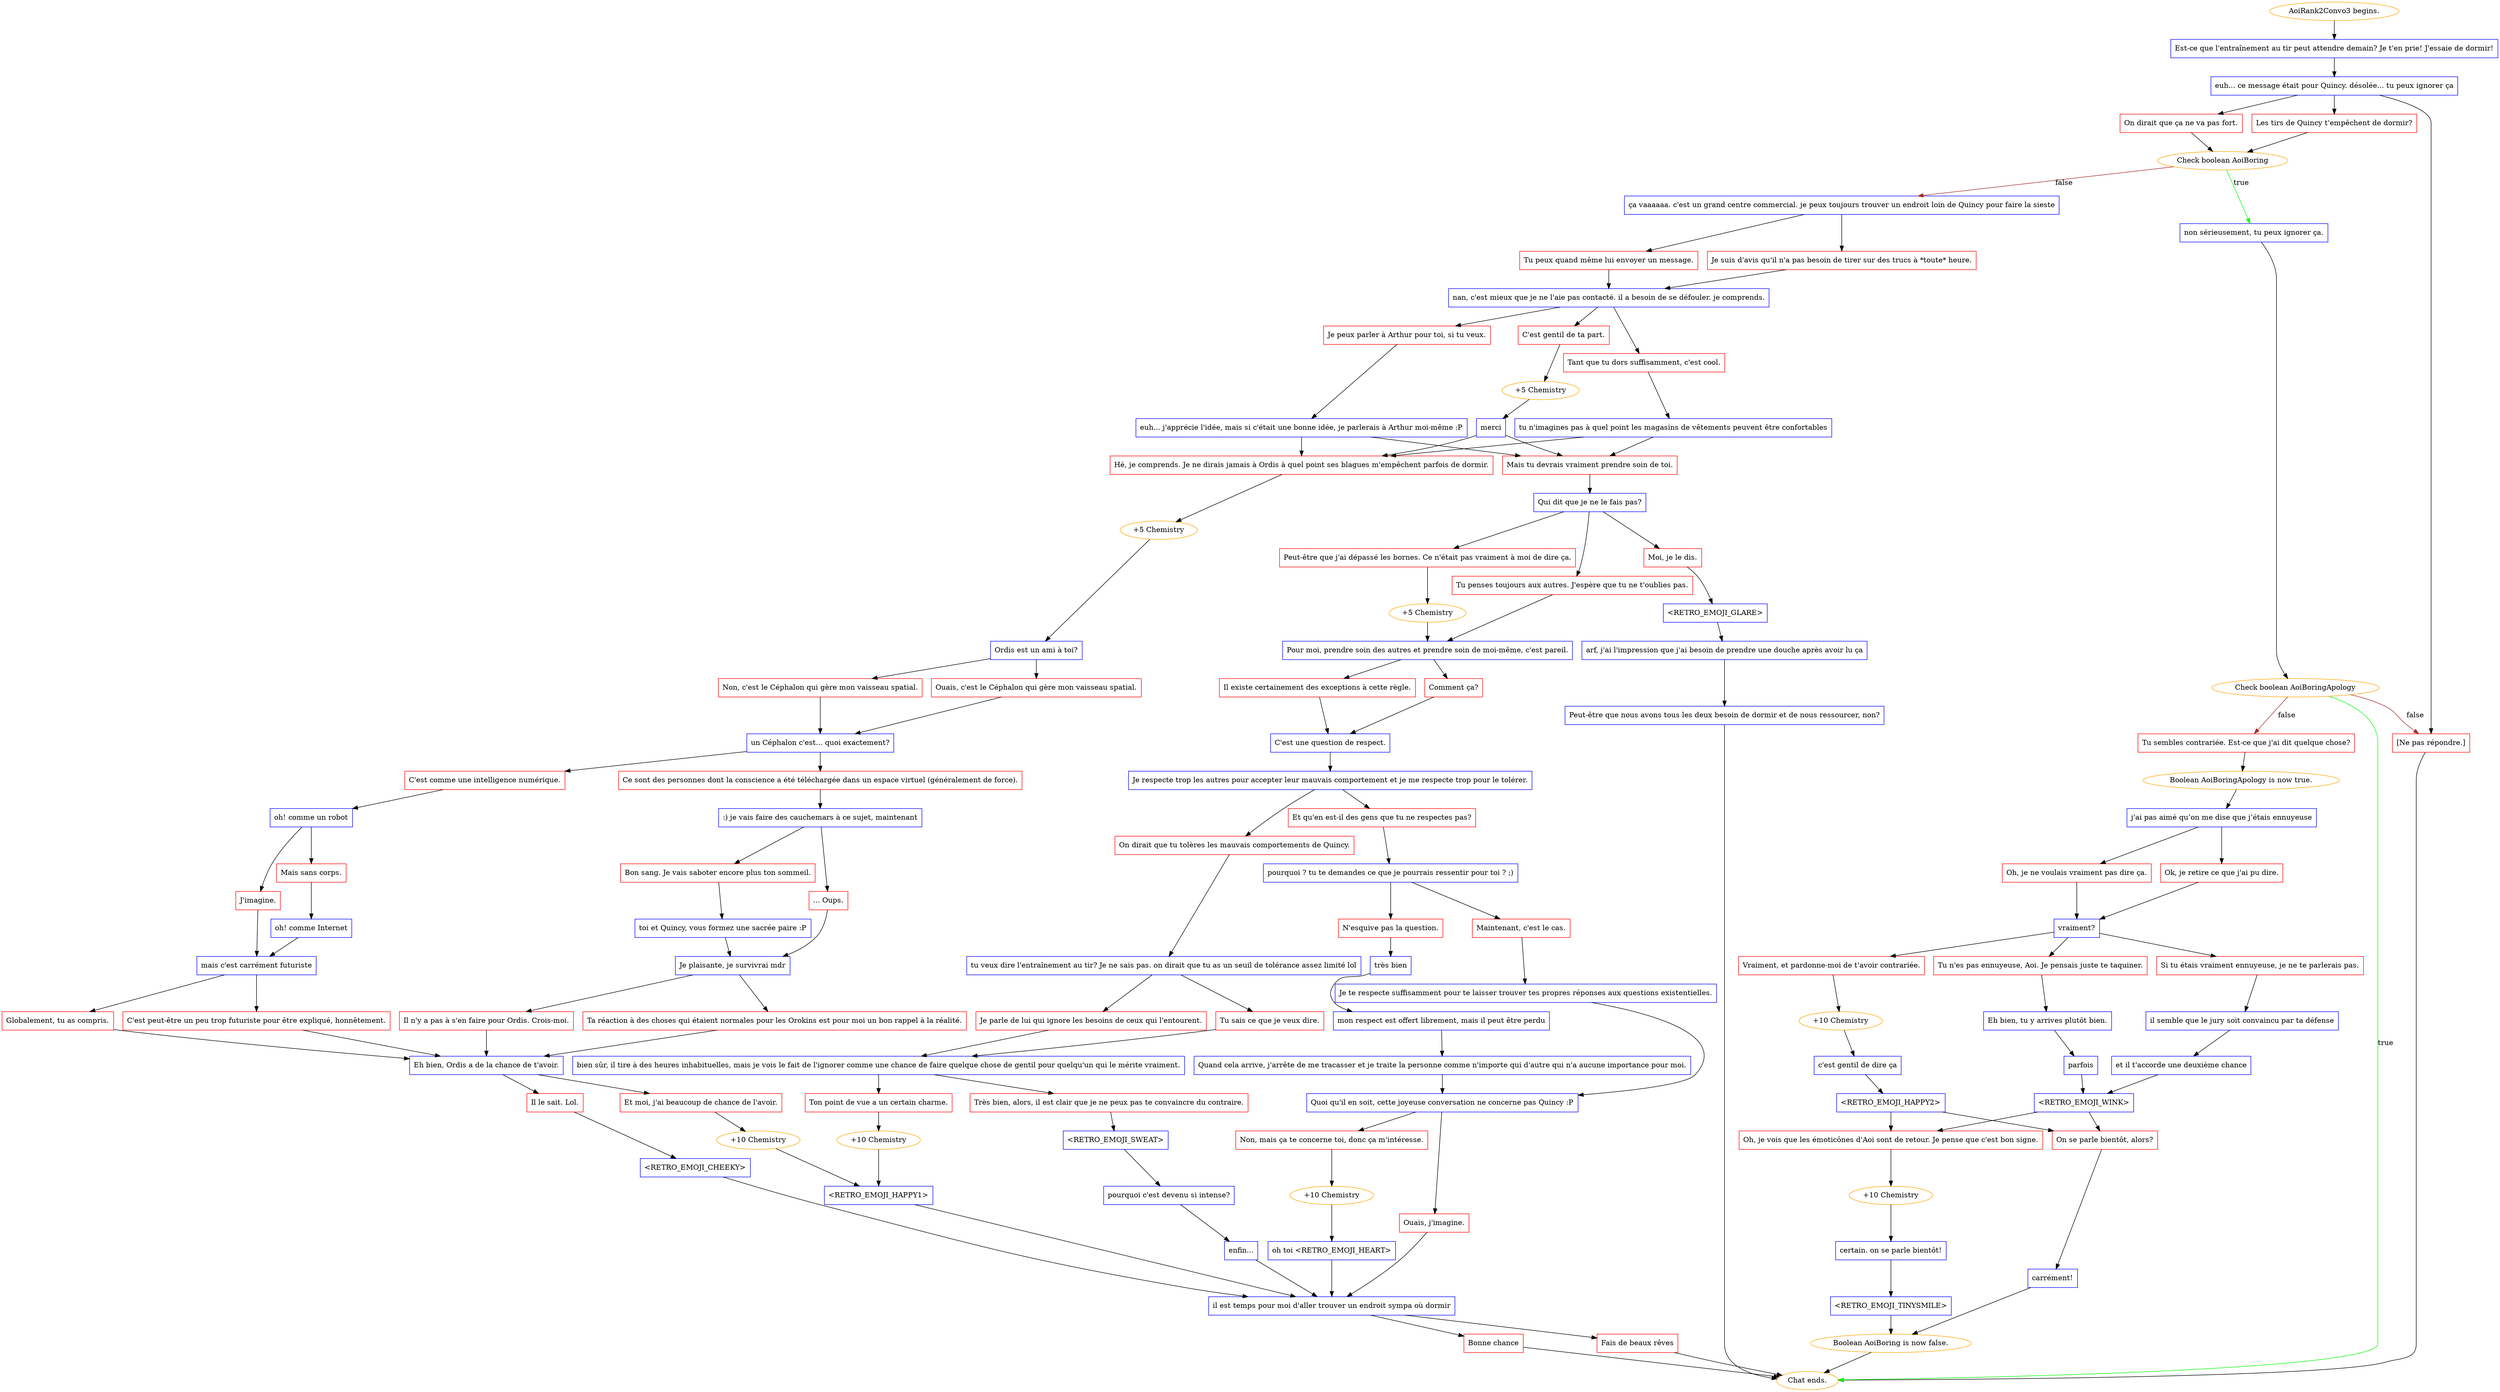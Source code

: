 digraph {
	"AoiRank2Convo3 begins." [color=orange];
		"AoiRank2Convo3 begins." -> j221517059;
	j221517059 [label="Est-ce que l'entraînement au tir peut attendre demain? Je t'en prie! J'essaie de dormir!",shape=box,color=blue];
		j221517059 -> j641812294;
	j641812294 [label="euh... ce message était pour Quincy. désolée... tu peux ignorer ça",shape=box,color=blue];
		j641812294 -> j3560552187;
		j641812294 -> j2920430316;
		j641812294 -> j94287996;
	j3560552187 [label="Les tirs de Quincy t'empêchent de dormir?",shape=box,color=red];
		j3560552187 -> j1609432289;
	j2920430316 [label="On dirait que ça ne va pas fort.",shape=box,color=red];
		j2920430316 -> j1609432289;
	j94287996 [label="[Ne pas répondre.]",shape=box,color=red];
		j94287996 -> "Chat ends.";
	j1609432289 [label="Check boolean AoiBoring",color=orange];
		j1609432289 -> j1734713170 [label=true,color=green];
		j1609432289 -> j2471877365 [label=false,color=brown];
	"Chat ends." [color=orange];
	j1734713170 [label="non sérieusement, tu peux ignorer ça.",shape=box,color=blue];
		j1734713170 -> j184200178;
	j2471877365 [label="ça vaaaaaa. c'est un grand centre commercial. je peux toujours trouver un endroit loin de Quincy pour faire la sieste",shape=box,color=blue];
		j2471877365 -> j3799818746;
		j2471877365 -> j2060071879;
	j184200178 [label="Check boolean AoiBoringApology",color=orange];
		j184200178 -> "Chat ends." [label=true,color=green];
		j184200178 -> j1719227593 [label=false,color=brown];
		j184200178 -> j94287996 [label=false,color=brown];
	j3799818746 [label="Je suis d'avis qu'il n'a pas besoin de tirer sur des trucs à *toute* heure.",shape=box,color=red];
		j3799818746 -> j2305663370;
	j2060071879 [label="Tu peux quand même lui envoyer un message.",shape=box,color=red];
		j2060071879 -> j2305663370;
	j1719227593 [label="Tu sembles contrariée. Est-ce que j'ai dit quelque chose?",shape=box,color=red];
		j1719227593 -> j633759280;
	j2305663370 [label="nan, c'est mieux que je ne l'aie pas contacté. il a besoin de se défouler. je comprends.",shape=box,color=blue];
		j2305663370 -> j2343717088;
		j2305663370 -> j994439589;
		j2305663370 -> j3165766379;
	j633759280 [label="Boolean AoiBoringApology is now true.",color=orange];
		j633759280 -> j2820920301;
	j2343717088 [label="Je peux parler à Arthur pour toi, si tu veux.",shape=box,color=red];
		j2343717088 -> j2532831978;
	j994439589 [label="C'est gentil de ta part.",shape=box,color=red];
		j994439589 -> j3847096549;
	j3165766379 [label="Tant que tu dors suffisamment, c'est cool.",shape=box,color=red];
		j3165766379 -> j173805522;
	j2820920301 [label="j'ai pas aimé qu’on me dise que j’étais ennuyeuse",shape=box,color=blue];
		j2820920301 -> j582072230;
		j2820920301 -> j3975762293;
	j2532831978 [label="euh... j'apprécie l'idée, mais si c'était une bonne idée, je parlerais à Arthur moi-même :P",shape=box,color=blue];
		j2532831978 -> j2441757778;
		j2532831978 -> j3541011393;
	j3847096549 [label="+5 Chemistry",color=orange];
		j3847096549 -> j4117714839;
	j173805522 [label="tu n'imagines pas à quel point les magasins de vêtements peuvent être confortables",shape=box,color=blue];
		j173805522 -> j2441757778;
		j173805522 -> j3541011393;
	j582072230 [label="Oh, je ne voulais vraiment pas dire ça.",shape=box,color=red];
		j582072230 -> j1939827317;
	j3975762293 [label="Ok, je retire ce que j'ai pu dire.",shape=box,color=red];
		j3975762293 -> j1939827317;
	j2441757778 [label="Hé, je comprends. Je ne dirais jamais à Ordis à quel point ses blagues m'empêchent parfois de dormir.",shape=box,color=red];
		j2441757778 -> j1933516956;
	j3541011393 [label="Mais tu devrais vraiment prendre soin de toi.",shape=box,color=red];
		j3541011393 -> j2956672590;
	j4117714839 [label="merci",shape=box,color=blue];
		j4117714839 -> j2441757778;
		j4117714839 -> j3541011393;
	j1939827317 [label="vraiment?",shape=box,color=blue];
		j1939827317 -> j2304261181;
		j1939827317 -> j1070884865;
		j1939827317 -> j1468355054;
	j1933516956 [label="+5 Chemistry",color=orange];
		j1933516956 -> j207075816;
	j2956672590 [label="Qui dit que je ne le fais pas?",shape=box,color=blue];
		j2956672590 -> j1998731963;
		j2956672590 -> j3837873774;
		j2956672590 -> j2026498317;
	j2304261181 [label="Vraiment, et pardonne-moi de t'avoir contrariée.",shape=box,color=red];
		j2304261181 -> j136162952;
	j1070884865 [label="Tu n'es pas ennuyeuse, Aoi. Je pensais juste te taquiner.",shape=box,color=red];
		j1070884865 -> j3621447076;
	j1468355054 [label="Si tu étais vraiment ennuyeuse, je ne te parlerais pas.",shape=box,color=red];
		j1468355054 -> j2155921336;
	j207075816 [label="Ordis est un ami à toi?",shape=box,color=blue];
		j207075816 -> j1194933284;
		j207075816 -> j3344835233;
	j1998731963 [label="Tu penses toujours aux autres. J'espère que tu ne t'oublies pas.",shape=box,color=red];
		j1998731963 -> j687368412;
	j3837873774 [label="Peut-être que j'ai dépassé les bornes. Ce n'était pas vraiment à moi de dire ça.",shape=box,color=red];
		j3837873774 -> j2218477633;
	j2026498317 [label="Moi, je le dis.",shape=box,color=red];
		j2026498317 -> j2619187038;
	j136162952 [label="+10 Chemistry",color=orange];
		j136162952 -> j2124554803;
	j3621447076 [label="Eh bien, tu y arrives plutôt bien.",shape=box,color=blue];
		j3621447076 -> j1329348789;
	j2155921336 [label="il semble que le jury soit convaincu par ta défense",shape=box,color=blue];
		j2155921336 -> j2027232208;
	j1194933284 [label="Ouais, c'est le Céphalon qui gère mon vaisseau spatial.",shape=box,color=red];
		j1194933284 -> j3748905923;
	j3344835233 [label="Non, c'est le Céphalon qui gère mon vaisseau spatial.",shape=box,color=red];
		j3344835233 -> j3748905923;
	j687368412 [label="Pour moi, prendre soin des autres et prendre soin de moi-même, c'est pareil.",shape=box,color=blue];
		j687368412 -> j3312728617;
		j687368412 -> j2786503083;
	j2218477633 [label="+5 Chemistry",color=orange];
		j2218477633 -> j687368412;
	j2619187038 [label="<RETRO_EMOJI_GLARE>",shape=box,color=blue];
		j2619187038 -> j1936726368;
	j2124554803 [label="c'est gentil de dire ça",shape=box,color=blue];
		j2124554803 -> j866100975;
	j1329348789 [label="parfois",shape=box,color=blue];
		j1329348789 -> j2769349076;
	j2027232208 [label="et il t'accorde une deuxième chance",shape=box,color=blue];
		j2027232208 -> j2769349076;
	j3748905923 [label="un Céphalon c'est... quoi exactement?",shape=box,color=blue];
		j3748905923 -> j461155797;
		j3748905923 -> j610470327;
	j3312728617 [label="Il existe certainement des exceptions à cette règle.",shape=box,color=red];
		j3312728617 -> j3941557266;
	j2786503083 [label="Comment ça?",shape=box,color=red];
		j2786503083 -> j3941557266;
	j1936726368 [label="arf, j'ai l'impression que j'ai besoin de prendre une douche après avoir lu ça",shape=box,color=blue];
		j1936726368 -> j3221047070;
	j866100975 [label="<RETRO_EMOJI_HAPPY2>",shape=box,color=blue];
		j866100975 -> j2982565597;
		j866100975 -> j3654960807;
	j2769349076 [label="<RETRO_EMOJI_WINK>",shape=box,color=blue];
		j2769349076 -> j2982565597;
		j2769349076 -> j3654960807;
	j461155797 [label="C'est comme une intelligence numérique.",shape=box,color=red];
		j461155797 -> j1738745529;
	j610470327 [label="Ce sont des personnes dont la conscience a été téléchargée dans un espace virtuel (généralement de force).",shape=box,color=red];
		j610470327 -> j3662478628;
	j3941557266 [label="C'est une question de respect.",shape=box,color=blue];
		j3941557266 -> j1735574300;
	j3221047070 [label="Peut-être que nous avons tous les deux besoin de dormir et de nous ressourcer, non?",shape=box,color=blue];
		j3221047070 -> "Chat ends.";
	j2982565597 [label="On se parle bientôt, alors?",shape=box,color=red];
		j2982565597 -> j2479899725;
	j3654960807 [label="Oh, je vois que les émoticônes d'Aoi sont de retour. Je pense que c'est bon signe.",shape=box,color=red];
		j3654960807 -> j4280077638;
	j1738745529 [label="oh! comme un robot",shape=box,color=blue];
		j1738745529 -> j852970633;
		j1738745529 -> j4011894583;
	j3662478628 [label=":) je vais faire des cauchemars à ce sujet, maintenant",shape=box,color=blue];
		j3662478628 -> j1488099653;
		j3662478628 -> j3944640111;
	j1735574300 [label="Je respecte trop les autres pour accepter leur mauvais comportement et je me respecte trop pour le tolérer.",shape=box,color=blue];
		j1735574300 -> j2278277032;
		j1735574300 -> j3594726215;
	j2479899725 [label="carrément!",shape=box,color=blue];
		j2479899725 -> j1984221796;
	j4280077638 [label="+10 Chemistry",color=orange];
		j4280077638 -> j330769956;
	j852970633 [label="J'imagine.",shape=box,color=red];
		j852970633 -> j128707408;
	j4011894583 [label="Mais sans corps.",shape=box,color=red];
		j4011894583 -> j1788077574;
	j1488099653 [label="Bon sang. Je vais saboter encore plus ton sommeil.",shape=box,color=red];
		j1488099653 -> j1456672195;
	j3944640111 [label="... Oups.",shape=box,color=red];
		j3944640111 -> j3589528261;
	j2278277032 [label="Et qu'en est-il des gens que tu ne respectes pas?",shape=box,color=red];
		j2278277032 -> j727804111;
	j3594726215 [label="On dirait que tu tolères les mauvais comportements de Quincy.",shape=box,color=red];
		j3594726215 -> j1134619307;
	j1984221796 [label="Boolean AoiBoring is now false.",color=orange];
		j1984221796 -> "Chat ends.";
	j330769956 [label="certain. on se parle bientôt!",shape=box,color=blue];
		j330769956 -> j3248434141;
	j128707408 [label="mais c'est carrément futuriste",shape=box,color=blue];
		j128707408 -> j3079425020;
		j128707408 -> j378293953;
	j1788077574 [label="oh! comme Internet",shape=box,color=blue];
		j1788077574 -> j128707408;
	j1456672195 [label="toi et Quincy, vous formez une sacrée paire :P",shape=box,color=blue];
		j1456672195 -> j3589528261;
	j3589528261 [label="Je plaisante, je survivrai mdr",shape=box,color=blue];
		j3589528261 -> j3290134802;
		j3589528261 -> j3874035508;
	j727804111 [label="pourquoi ? tu te demandes ce que je pourrais ressentir pour toi ? ;)",shape=box,color=blue];
		j727804111 -> j3757593504;
		j727804111 -> j1416033032;
	j1134619307 [label="tu veux dire l'entraînement au tir? Je ne sais pas. on dirait que tu as un seuil de tolérance assez limité lol",shape=box,color=blue];
		j1134619307 -> j1806798350;
		j1134619307 -> j3530670847;
	j3248434141 [label="<RETRO_EMOJI_TINYSMILE>",shape=box,color=blue];
		j3248434141 -> j1984221796;
	j3079425020 [label="Globalement, tu as compris.",shape=box,color=red];
		j3079425020 -> j3226497733;
	j378293953 [label="C'est peut-être un peu trop futuriste pour être expliqué, honnêtement.",shape=box,color=red];
		j378293953 -> j3226497733;
	j3290134802 [label="Il n'y a pas à s'en faire pour Ordis. Crois-moi.",shape=box,color=red];
		j3290134802 -> j3226497733;
	j3874035508 [label="Ta réaction à des choses qui étaient normales pour les Orokins est pour moi un bon rappel à la réalité.",shape=box,color=red];
		j3874035508 -> j3226497733;
	j3757593504 [label="Maintenant, c'est le cas.",shape=box,color=red];
		j3757593504 -> j156020757;
	j1416033032 [label="N'esquive pas la question.",shape=box,color=red];
		j1416033032 -> j2572250772;
	j1806798350 [label="Tu sais ce que je veux dire.",shape=box,color=red];
		j1806798350 -> j2613076120;
	j3530670847 [label="Je parle de lui qui ignore les besoins de ceux qui l'entourent.",shape=box,color=red];
		j3530670847 -> j2613076120;
	j3226497733 [label="Eh bien, Ordis a de la chance de t'avoir.",shape=box,color=blue];
		j3226497733 -> j779668032;
		j3226497733 -> j1950357193;
	j156020757 [label="Je te respecte suffisamment pour te laisser trouver tes propres réponses aux questions existentielles.",shape=box,color=blue];
		j156020757 -> j3851651912;
	j2572250772 [label="très bien",shape=box,color=blue];
		j2572250772 -> j2579581817;
	j2613076120 [label="bien sûr, il tire à des heures inhabituelles, mais je vois le fait de l'ignorer comme une chance de faire quelque chose de gentil pour quelqu'un qui le mérite vraiment.",shape=box,color=blue];
		j2613076120 -> j2898227521;
		j2613076120 -> j2788979163;
	j779668032 [label="Il le sait. Lol.",shape=box,color=red];
		j779668032 -> j2326468056;
	j1950357193 [label="Et moi, j'ai beaucoup de chance de l'avoir.",shape=box,color=red];
		j1950357193 -> j28704374;
	j3851651912 [label="Quoi qu'il en soit, cette joyeuse conversation ne concerne pas Quincy :P",shape=box,color=blue];
		j3851651912 -> j2768515263;
		j3851651912 -> j2359407009;
	j2579581817 [label="mon respect est offert librement, mais il peut être perdu",shape=box,color=blue];
		j2579581817 -> j2481333746;
	j2898227521 [label="Très bien, alors, il est clair que je ne peux pas te convaincre du contraire.",shape=box,color=red];
		j2898227521 -> j180047984;
	j2788979163 [label="Ton point de vue a un certain charme.",shape=box,color=red];
		j2788979163 -> j1233095072;
	j2326468056 [label="<RETRO_EMOJI_CHEEKY>",shape=box,color=blue];
		j2326468056 -> j1559054486;
	j28704374 [label="+10 Chemistry",color=orange];
		j28704374 -> j529009429;
	j2768515263 [label="Non, mais ça te concerne toi, donc ça m'intéresse.",shape=box,color=red];
		j2768515263 -> j2619979468;
	j2359407009 [label="Ouais, j'imagine.",shape=box,color=red];
		j2359407009 -> j1559054486;
	j2481333746 [label="Quand cela arrive, j'arrête de me tracasser et je traite la personne comme n'importe qui d'autre qui n'a aucune importance pour moi.",shape=box,color=blue];
		j2481333746 -> j3851651912;
	j180047984 [label="<RETRO_EMOJI_SWEAT>",shape=box,color=blue];
		j180047984 -> j4157889760;
	j1233095072 [label="+10 Chemistry",color=orange];
		j1233095072 -> j529009429;
	j1559054486 [label="il est temps pour moi d'aller trouver un endroit sympa où dormir",shape=box,color=blue];
		j1559054486 -> j640440377;
		j1559054486 -> j2678362096;
	j529009429 [label="<RETRO_EMOJI_HAPPY1>",shape=box,color=blue];
		j529009429 -> j1559054486;
	j2619979468 [label="+10 Chemistry",color=orange];
		j2619979468 -> j310806983;
	j4157889760 [label="pourquoi c'est devenu si intense?",shape=box,color=blue];
		j4157889760 -> j2676074280;
	j640440377 [label="Bonne chance",shape=box,color=red];
		j640440377 -> "Chat ends.";
	j2678362096 [label="Fais de beaux rêves",shape=box,color=red];
		j2678362096 -> "Chat ends.";
	j310806983 [label="oh toi <RETRO_EMOJI_HEART>",shape=box,color=blue];
		j310806983 -> j1559054486;
	j2676074280 [label="enfin...",shape=box,color=blue];
		j2676074280 -> j1559054486;
}
